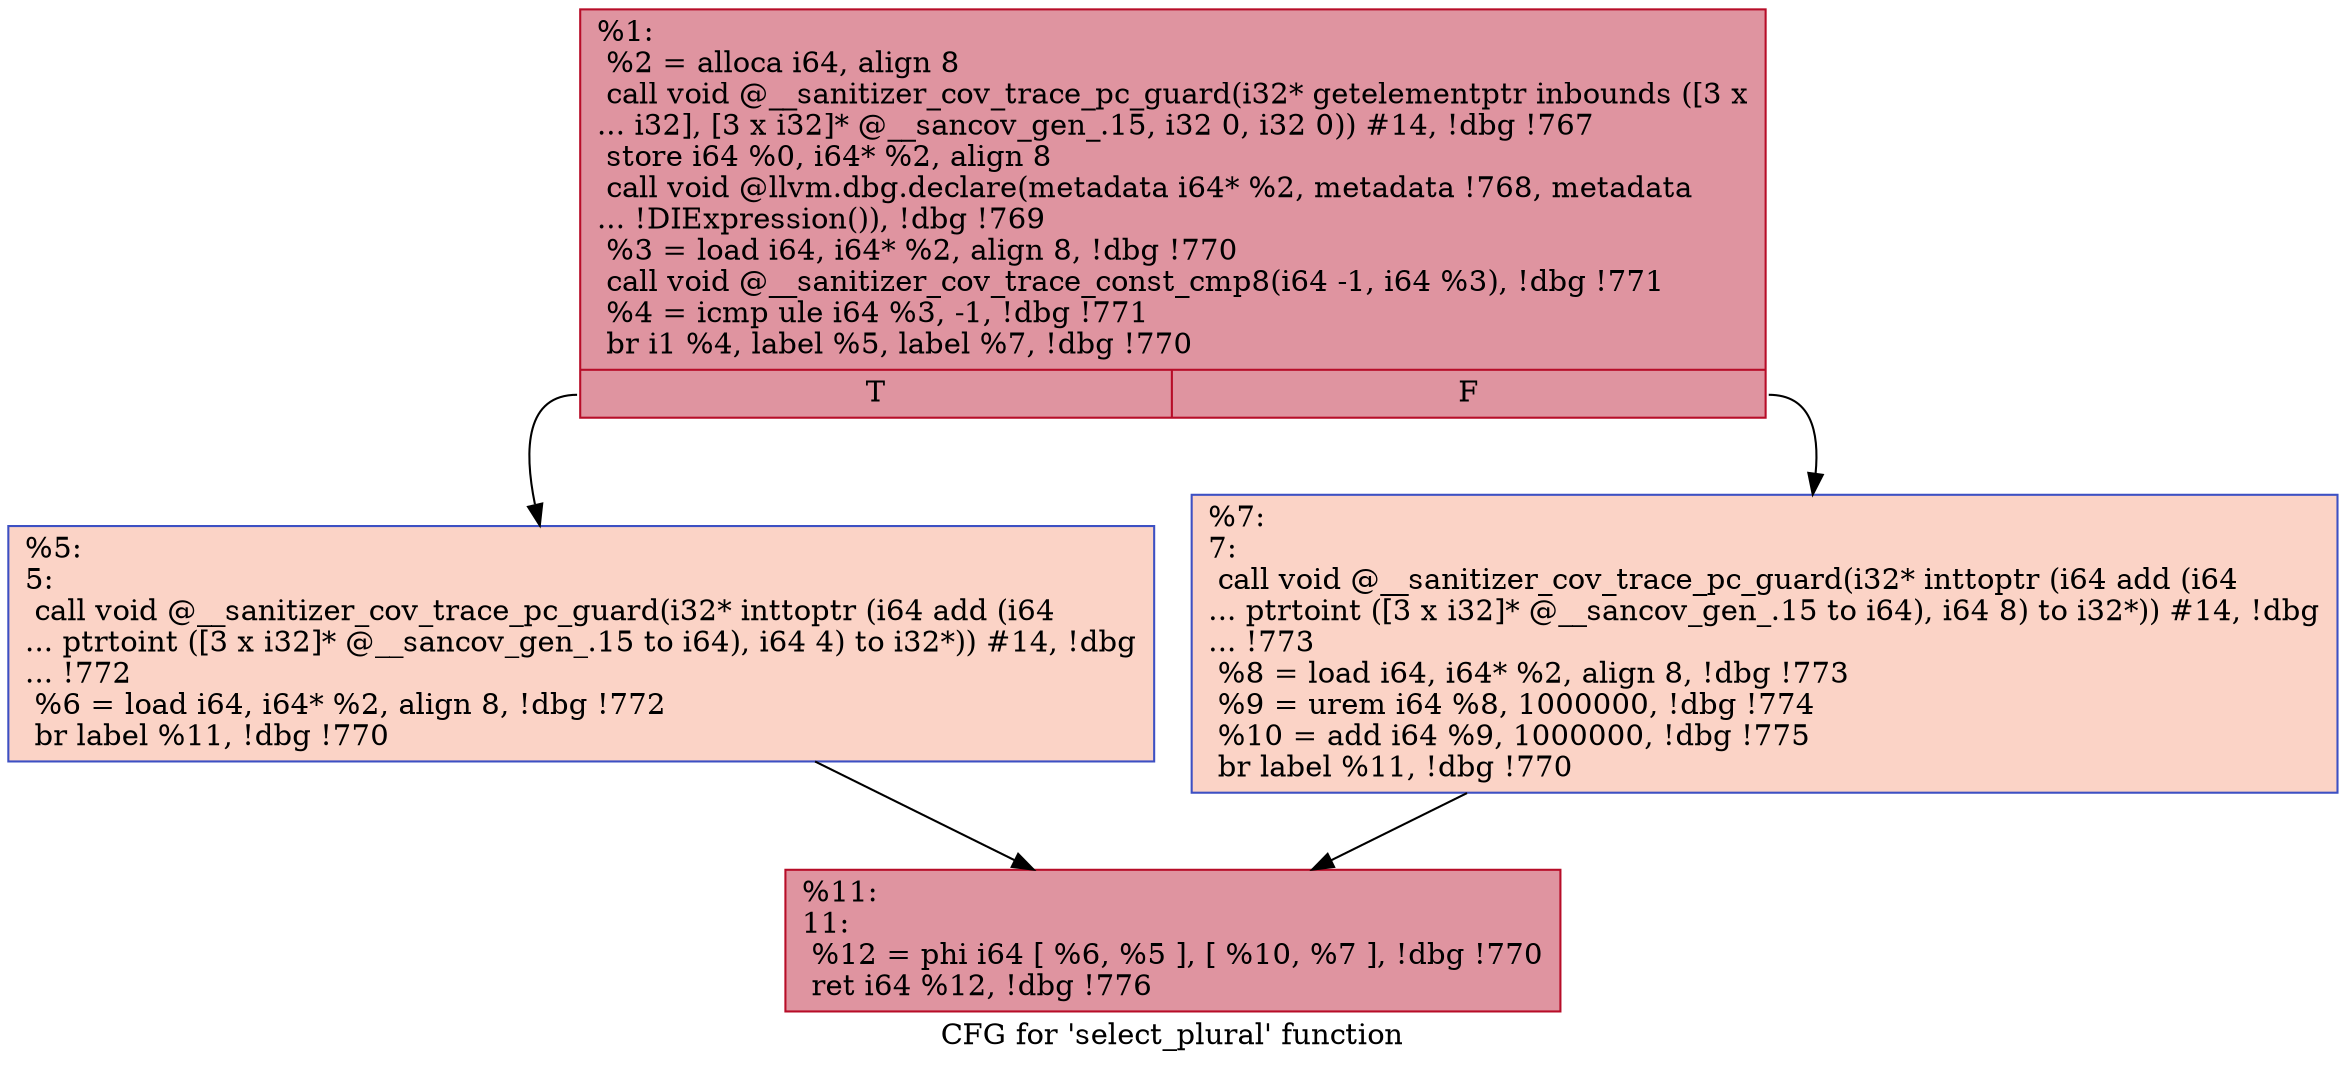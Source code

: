digraph "CFG for 'select_plural' function" {
	label="CFG for 'select_plural' function";

	Node0x55555578e630 [shape=record,color="#b70d28ff", style=filled, fillcolor="#b70d2870",label="{%1:\l  %2 = alloca i64, align 8\l  call void @__sanitizer_cov_trace_pc_guard(i32* getelementptr inbounds ([3 x\l... i32], [3 x i32]* @__sancov_gen_.15, i32 0, i32 0)) #14, !dbg !767\l  store i64 %0, i64* %2, align 8\l  call void @llvm.dbg.declare(metadata i64* %2, metadata !768, metadata\l... !DIExpression()), !dbg !769\l  %3 = load i64, i64* %2, align 8, !dbg !770\l  call void @__sanitizer_cov_trace_const_cmp8(i64 -1, i64 %3), !dbg !771\l  %4 = icmp ule i64 %3, -1, !dbg !771\l  br i1 %4, label %5, label %7, !dbg !770\l|{<s0>T|<s1>F}}"];
	Node0x55555578e630:s0 -> Node0x55555578ec20;
	Node0x55555578e630:s1 -> Node0x555555791b60;
	Node0x55555578ec20 [shape=record,color="#3d50c3ff", style=filled, fillcolor="#f59c7d70",label="{%5:\l5:                                                \l  call void @__sanitizer_cov_trace_pc_guard(i32* inttoptr (i64 add (i64\l... ptrtoint ([3 x i32]* @__sancov_gen_.15 to i64), i64 4) to i32*)) #14, !dbg\l... !772\l  %6 = load i64, i64* %2, align 8, !dbg !772\l  br label %11, !dbg !770\l}"];
	Node0x55555578ec20 -> Node0x555555791bb0;
	Node0x555555791b60 [shape=record,color="#3d50c3ff", style=filled, fillcolor="#f59c7d70",label="{%7:\l7:                                                \l  call void @__sanitizer_cov_trace_pc_guard(i32* inttoptr (i64 add (i64\l... ptrtoint ([3 x i32]* @__sancov_gen_.15 to i64), i64 8) to i32*)) #14, !dbg\l... !773\l  %8 = load i64, i64* %2, align 8, !dbg !773\l  %9 = urem i64 %8, 1000000, !dbg !774\l  %10 = add i64 %9, 1000000, !dbg !775\l  br label %11, !dbg !770\l}"];
	Node0x555555791b60 -> Node0x555555791bb0;
	Node0x555555791bb0 [shape=record,color="#b70d28ff", style=filled, fillcolor="#b70d2870",label="{%11:\l11:                                               \l  %12 = phi i64 [ %6, %5 ], [ %10, %7 ], !dbg !770\l  ret i64 %12, !dbg !776\l}"];
}
